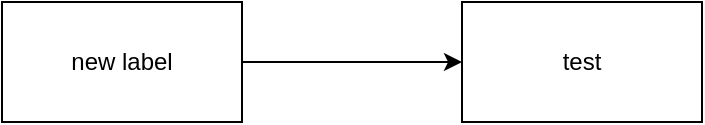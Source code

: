<mxfile version="@DRAWIO-VERSION@" type="gitlab" pages="2">
  <diagram id="VbGbUipla008CxeSZOJQ" name="Page-1">
    <mxGraphModel dx="867" dy="464" grid="1" gridSize="10" guides="1" tooltips="1" connect="1" arrows="1" fold="1" page="1" pageScale="1" pageWidth="850" pageHeight="1100" math="1" shadow="0">
      <root>
        <mxCell id="0"/>
        <mxCell id="1" parent="0"/>
        <mxCell id="J5J7sOBJN_SNSv-nKwRe-2" value="" style="edgeStyle=orthogonalEdgeStyle;rounded=0;orthogonalLoop=1;jettySize=auto;html=1;" parent="1" source="PxQ6kvhh4_ctL7AA62js-1" target="J5J7sOBJN_SNSv-nKwRe-1" edge="1">
          <mxGeometry relative="1" as="geometry"/>
        </mxCell>
        <mxCell id="PxQ6kvhh4_ctL7AA62js-1" value="new label" style="rounded=0;whiteSpace=wrap;html=1;" parent="1" vertex="1">
          <mxGeometry x="20" y="20" width="120" height="60" as="geometry"/>
        </mxCell>
        <mxCell id="J5J7sOBJN_SNSv-nKwRe-1" value="test" style="rounded=0;whiteSpace=wrap;html=1;" parent="1" vertex="1">
          <mxGeometry x="250" y="20" width="120" height="60" as="geometry"/>
        </mxCell>
      </root>
    </mxGraphModel>
  </diagram>
  <diagram id="UXm3N8zAdDeakjRFu-a9" name="Page-2">
    <mxGraphModel dx="1209" dy="1285" grid="1" gridSize="10" guides="1" tooltips="1" connect="1" arrows="1" fold="1" page="1" pageScale="1" pageWidth="850" pageHeight="1100" math="0" shadow="0">
      <root>
        <mxCell id="14_Mb_wE_xqcZyIOXb95-0"/>
        <mxCell id="14_Mb_wE_xqcZyIOXb95-1" parent="14_Mb_wE_xqcZyIOXb95-0"/>
        <mxCell id="14_Mb_wE_xqcZyIOXb95-2" value="" style="edgeStyle=orthogonalEdgeStyle;rounded=0;orthogonalLoop=1;jettySize=auto;html=1;fillColor=#fff2cc;strokeColor=#d6b656;" parent="14_Mb_wE_xqcZyIOXb95-1" source="14_Mb_wE_xqcZyIOXb95-3" target="14_Mb_wE_xqcZyIOXb95-4" edge="1">
          <mxGeometry relative="1" as="geometry"/>
        </mxCell>
        <mxCell id="14_Mb_wE_xqcZyIOXb95-3" value="new label" style="rounded=0;whiteSpace=wrap;html=1;fillColor=#fff2cc;strokeColor=#d6b656;" parent="14_Mb_wE_xqcZyIOXb95-1" vertex="1">
          <mxGeometry x="20" y="20" width="120" height="60" as="geometry"/>
        </mxCell>
        <mxCell id="14_Mb_wE_xqcZyIOXb95-4" value="test" style="rounded=0;whiteSpace=wrap;html=1;fillColor=#fff2cc;strokeColor=#d6b656;" parent="14_Mb_wE_xqcZyIOXb95-1" vertex="1">
          <mxGeometry x="220" y="20" width="120" height="60" as="geometry"/>
        </mxCell>
      </root>
    </mxGraphModel>
  </diagram>
</mxfile>
